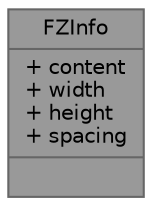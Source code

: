 digraph "FZInfo"
{
 // LATEX_PDF_SIZE
  bgcolor="transparent";
  edge [fontname=Helvetica,fontsize=10,labelfontname=Helvetica,labelfontsize=10];
  node [fontname=Helvetica,fontsize=10,shape=box,height=0.2,width=0.4];
  Node1 [shape=record,label="{FZInfo\n|+ content\l+ width\l+ height\l+ spacing\l|}",height=0.2,width=0.4,color="gray40", fillcolor="grey60", style="filled", fontcolor="black",tooltip=" "];
}
